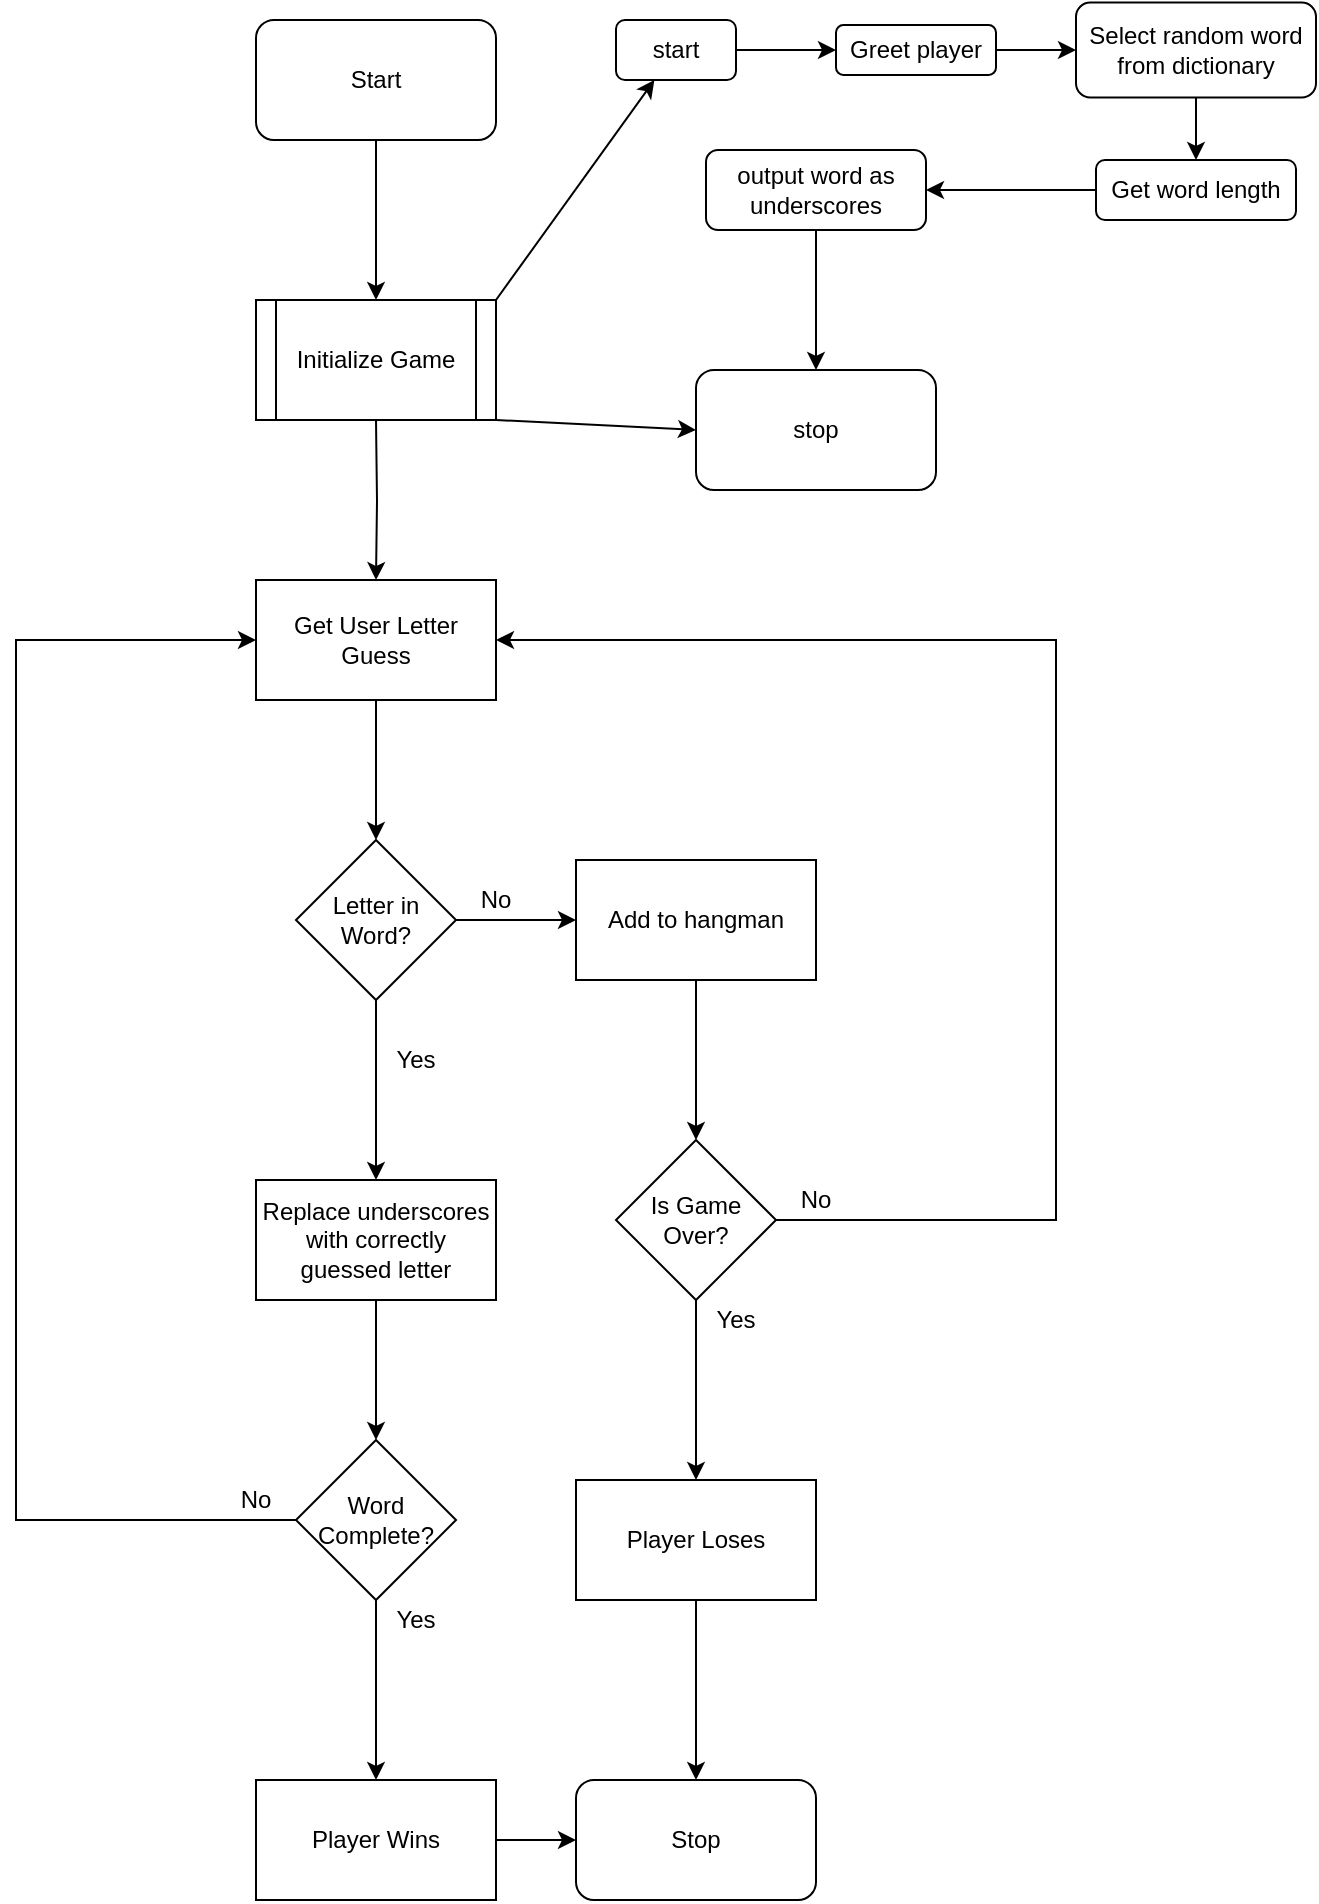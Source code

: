<mxfile version="14.8.1" type="github">
  <diagram id="v0ytFxab5EfhOOdm3xSH" name="Page-1">
    <mxGraphModel dx="1038" dy="547" grid="1" gridSize="10" guides="1" tooltips="1" connect="1" arrows="1" fold="1" page="1" pageScale="1" pageWidth="850" pageHeight="1100" math="0" shadow="0">
      <root>
        <mxCell id="0" />
        <mxCell id="1" parent="0" />
        <mxCell id="XSyNKEyvLyJn55U-GWas-3" value="" style="edgeStyle=orthogonalEdgeStyle;rounded=0;orthogonalLoop=1;jettySize=auto;html=1;" edge="1" parent="1" source="XSyNKEyvLyJn55U-GWas-1">
          <mxGeometry relative="1" as="geometry">
            <mxPoint x="300" y="160" as="targetPoint" />
          </mxGeometry>
        </mxCell>
        <mxCell id="XSyNKEyvLyJn55U-GWas-1" value="Start" style="rounded=1;whiteSpace=wrap;html=1;" vertex="1" parent="1">
          <mxGeometry x="240" y="20" width="120" height="60" as="geometry" />
        </mxCell>
        <mxCell id="XSyNKEyvLyJn55U-GWas-6" value="" style="edgeStyle=orthogonalEdgeStyle;rounded=0;orthogonalLoop=1;jettySize=auto;html=1;" edge="1" parent="1" target="XSyNKEyvLyJn55U-GWas-5">
          <mxGeometry relative="1" as="geometry">
            <mxPoint x="300" y="220" as="sourcePoint" />
          </mxGeometry>
        </mxCell>
        <mxCell id="XSyNKEyvLyJn55U-GWas-8" value="" style="edgeStyle=orthogonalEdgeStyle;rounded=0;orthogonalLoop=1;jettySize=auto;html=1;" edge="1" parent="1" source="XSyNKEyvLyJn55U-GWas-5" target="XSyNKEyvLyJn55U-GWas-7">
          <mxGeometry relative="1" as="geometry" />
        </mxCell>
        <mxCell id="XSyNKEyvLyJn55U-GWas-5" value="Get User Letter Guess" style="whiteSpace=wrap;html=1;rounded=0;" vertex="1" parent="1">
          <mxGeometry x="240" y="300" width="120" height="60" as="geometry" />
        </mxCell>
        <mxCell id="XSyNKEyvLyJn55U-GWas-10" value="" style="edgeStyle=orthogonalEdgeStyle;rounded=0;orthogonalLoop=1;jettySize=auto;html=1;" edge="1" parent="1" source="XSyNKEyvLyJn55U-GWas-7" target="XSyNKEyvLyJn55U-GWas-9">
          <mxGeometry relative="1" as="geometry" />
        </mxCell>
        <mxCell id="XSyNKEyvLyJn55U-GWas-20" value="" style="edgeStyle=orthogonalEdgeStyle;rounded=0;orthogonalLoop=1;jettySize=auto;html=1;" edge="1" parent="1" source="XSyNKEyvLyJn55U-GWas-7" target="XSyNKEyvLyJn55U-GWas-19">
          <mxGeometry relative="1" as="geometry" />
        </mxCell>
        <mxCell id="XSyNKEyvLyJn55U-GWas-7" value="Letter in Word?" style="rhombus;whiteSpace=wrap;html=1;rounded=0;" vertex="1" parent="1">
          <mxGeometry x="260" y="430" width="80" height="80" as="geometry" />
        </mxCell>
        <mxCell id="XSyNKEyvLyJn55U-GWas-13" value="" style="edgeStyle=orthogonalEdgeStyle;rounded=0;orthogonalLoop=1;jettySize=auto;html=1;" edge="1" parent="1" source="XSyNKEyvLyJn55U-GWas-9" target="XSyNKEyvLyJn55U-GWas-12">
          <mxGeometry relative="1" as="geometry" />
        </mxCell>
        <mxCell id="XSyNKEyvLyJn55U-GWas-9" value="Replace underscores with correctly guessed letter" style="whiteSpace=wrap;html=1;rounded=0;" vertex="1" parent="1">
          <mxGeometry x="240" y="600" width="120" height="60" as="geometry" />
        </mxCell>
        <mxCell id="XSyNKEyvLyJn55U-GWas-11" value="Yes" style="text;html=1;strokeColor=none;fillColor=none;align=center;verticalAlign=middle;whiteSpace=wrap;rounded=0;" vertex="1" parent="1">
          <mxGeometry x="300" y="530" width="40" height="20" as="geometry" />
        </mxCell>
        <mxCell id="XSyNKEyvLyJn55U-GWas-14" style="edgeStyle=orthogonalEdgeStyle;rounded=0;orthogonalLoop=1;jettySize=auto;html=1;exitX=0;exitY=0.5;exitDx=0;exitDy=0;entryX=0;entryY=0.5;entryDx=0;entryDy=0;" edge="1" parent="1" source="XSyNKEyvLyJn55U-GWas-12" target="XSyNKEyvLyJn55U-GWas-5">
          <mxGeometry relative="1" as="geometry">
            <Array as="points">
              <mxPoint x="120" y="770" />
              <mxPoint x="120" y="330" />
            </Array>
          </mxGeometry>
        </mxCell>
        <mxCell id="XSyNKEyvLyJn55U-GWas-17" value="" style="edgeStyle=orthogonalEdgeStyle;rounded=0;orthogonalLoop=1;jettySize=auto;html=1;" edge="1" parent="1" source="XSyNKEyvLyJn55U-GWas-12" target="XSyNKEyvLyJn55U-GWas-16">
          <mxGeometry relative="1" as="geometry" />
        </mxCell>
        <mxCell id="XSyNKEyvLyJn55U-GWas-12" value="Word Complete?" style="rhombus;whiteSpace=wrap;html=1;rounded=0;" vertex="1" parent="1">
          <mxGeometry x="260" y="730" width="80" height="80" as="geometry" />
        </mxCell>
        <mxCell id="XSyNKEyvLyJn55U-GWas-15" value="No" style="text;html=1;strokeColor=none;fillColor=none;align=center;verticalAlign=middle;whiteSpace=wrap;rounded=0;" vertex="1" parent="1">
          <mxGeometry x="220" y="750" width="40" height="20" as="geometry" />
        </mxCell>
        <mxCell id="XSyNKEyvLyJn55U-GWas-45" style="edgeStyle=orthogonalEdgeStyle;rounded=0;orthogonalLoop=1;jettySize=auto;html=1;exitX=1;exitY=0.5;exitDx=0;exitDy=0;entryX=0;entryY=0.5;entryDx=0;entryDy=0;" edge="1" parent="1" source="XSyNKEyvLyJn55U-GWas-16" target="XSyNKEyvLyJn55U-GWas-44">
          <mxGeometry relative="1" as="geometry" />
        </mxCell>
        <mxCell id="XSyNKEyvLyJn55U-GWas-16" value="Player Wins" style="whiteSpace=wrap;html=1;rounded=0;" vertex="1" parent="1">
          <mxGeometry x="240" y="900" width="120" height="60" as="geometry" />
        </mxCell>
        <mxCell id="XSyNKEyvLyJn55U-GWas-18" value="Yes" style="text;html=1;strokeColor=none;fillColor=none;align=center;verticalAlign=middle;whiteSpace=wrap;rounded=0;" vertex="1" parent="1">
          <mxGeometry x="300" y="810" width="40" height="20" as="geometry" />
        </mxCell>
        <mxCell id="XSyNKEyvLyJn55U-GWas-23" value="" style="edgeStyle=orthogonalEdgeStyle;rounded=0;orthogonalLoop=1;jettySize=auto;html=1;" edge="1" parent="1" source="XSyNKEyvLyJn55U-GWas-19" target="XSyNKEyvLyJn55U-GWas-22">
          <mxGeometry relative="1" as="geometry" />
        </mxCell>
        <mxCell id="XSyNKEyvLyJn55U-GWas-19" value="Add to hangman" style="whiteSpace=wrap;html=1;rounded=0;" vertex="1" parent="1">
          <mxGeometry x="400" y="440" width="120" height="60" as="geometry" />
        </mxCell>
        <mxCell id="XSyNKEyvLyJn55U-GWas-21" value="No" style="text;html=1;strokeColor=none;fillColor=none;align=center;verticalAlign=middle;whiteSpace=wrap;rounded=0;" vertex="1" parent="1">
          <mxGeometry x="340" y="450" width="40" height="20" as="geometry" />
        </mxCell>
        <mxCell id="XSyNKEyvLyJn55U-GWas-24" style="edgeStyle=orthogonalEdgeStyle;rounded=0;orthogonalLoop=1;jettySize=auto;html=1;exitX=1;exitY=0.5;exitDx=0;exitDy=0;entryX=1;entryY=0.5;entryDx=0;entryDy=0;" edge="1" parent="1" source="XSyNKEyvLyJn55U-GWas-22" target="XSyNKEyvLyJn55U-GWas-5">
          <mxGeometry relative="1" as="geometry">
            <Array as="points">
              <mxPoint x="640" y="620" />
              <mxPoint x="640" y="330" />
            </Array>
          </mxGeometry>
        </mxCell>
        <mxCell id="XSyNKEyvLyJn55U-GWas-27" value="" style="edgeStyle=orthogonalEdgeStyle;rounded=0;orthogonalLoop=1;jettySize=auto;html=1;" edge="1" parent="1" source="XSyNKEyvLyJn55U-GWas-22" target="XSyNKEyvLyJn55U-GWas-26">
          <mxGeometry relative="1" as="geometry" />
        </mxCell>
        <mxCell id="XSyNKEyvLyJn55U-GWas-22" value="Is Game Over?" style="rhombus;whiteSpace=wrap;html=1;rounded=0;" vertex="1" parent="1">
          <mxGeometry x="420" y="580" width="80" height="80" as="geometry" />
        </mxCell>
        <mxCell id="XSyNKEyvLyJn55U-GWas-25" value="No" style="text;html=1;strokeColor=none;fillColor=none;align=center;verticalAlign=middle;whiteSpace=wrap;rounded=0;" vertex="1" parent="1">
          <mxGeometry x="500" y="600" width="40" height="20" as="geometry" />
        </mxCell>
        <mxCell id="XSyNKEyvLyJn55U-GWas-46" style="edgeStyle=orthogonalEdgeStyle;rounded=0;orthogonalLoop=1;jettySize=auto;html=1;exitX=0.5;exitY=1;exitDx=0;exitDy=0;entryX=0.5;entryY=0;entryDx=0;entryDy=0;" edge="1" parent="1" source="XSyNKEyvLyJn55U-GWas-26" target="XSyNKEyvLyJn55U-GWas-44">
          <mxGeometry relative="1" as="geometry" />
        </mxCell>
        <mxCell id="XSyNKEyvLyJn55U-GWas-26" value="Player Loses" style="whiteSpace=wrap;html=1;rounded=0;" vertex="1" parent="1">
          <mxGeometry x="400" y="750" width="120" height="60" as="geometry" />
        </mxCell>
        <mxCell id="XSyNKEyvLyJn55U-GWas-28" value="Yes" style="text;html=1;strokeColor=none;fillColor=none;align=center;verticalAlign=middle;whiteSpace=wrap;rounded=0;" vertex="1" parent="1">
          <mxGeometry x="460" y="660" width="40" height="20" as="geometry" />
        </mxCell>
        <mxCell id="XSyNKEyvLyJn55U-GWas-29" value="Initialize Game" style="shape=process;whiteSpace=wrap;html=1;backgroundOutline=1;size=0.083;" vertex="1" parent="1">
          <mxGeometry x="240" y="160" width="120" height="60" as="geometry" />
        </mxCell>
        <mxCell id="XSyNKEyvLyJn55U-GWas-30" value="" style="endArrow=classic;html=1;" edge="1" parent="1" target="XSyNKEyvLyJn55U-GWas-31">
          <mxGeometry width="50" height="50" relative="1" as="geometry">
            <mxPoint x="360" y="160" as="sourcePoint" />
            <mxPoint x="480" y="50" as="targetPoint" />
          </mxGeometry>
        </mxCell>
        <mxCell id="XSyNKEyvLyJn55U-GWas-33" value="" style="edgeStyle=orthogonalEdgeStyle;rounded=0;orthogonalLoop=1;jettySize=auto;html=1;" edge="1" parent="1" source="XSyNKEyvLyJn55U-GWas-31" target="XSyNKEyvLyJn55U-GWas-32">
          <mxGeometry relative="1" as="geometry" />
        </mxCell>
        <mxCell id="XSyNKEyvLyJn55U-GWas-31" value="start" style="rounded=1;whiteSpace=wrap;html=1;" vertex="1" parent="1">
          <mxGeometry x="420" y="20" width="60" height="30" as="geometry" />
        </mxCell>
        <mxCell id="XSyNKEyvLyJn55U-GWas-35" value="" style="edgeStyle=orthogonalEdgeStyle;rounded=0;orthogonalLoop=1;jettySize=auto;html=1;" edge="1" parent="1" source="XSyNKEyvLyJn55U-GWas-32" target="XSyNKEyvLyJn55U-GWas-34">
          <mxGeometry relative="1" as="geometry" />
        </mxCell>
        <mxCell id="XSyNKEyvLyJn55U-GWas-32" value="Greet player" style="whiteSpace=wrap;html=1;rounded=1;" vertex="1" parent="1">
          <mxGeometry x="530" y="22.5" width="80" height="25" as="geometry" />
        </mxCell>
        <mxCell id="XSyNKEyvLyJn55U-GWas-37" value="" style="edgeStyle=orthogonalEdgeStyle;rounded=0;orthogonalLoop=1;jettySize=auto;html=1;entryX=0.5;entryY=0;entryDx=0;entryDy=0;" edge="1" parent="1" source="XSyNKEyvLyJn55U-GWas-34" target="XSyNKEyvLyJn55U-GWas-38">
          <mxGeometry relative="1" as="geometry">
            <mxPoint x="710" y="100" as="targetPoint" />
          </mxGeometry>
        </mxCell>
        <mxCell id="XSyNKEyvLyJn55U-GWas-34" value="Select random word from dictionary" style="whiteSpace=wrap;html=1;rounded=1;" vertex="1" parent="1">
          <mxGeometry x="650" y="11.25" width="120" height="47.5" as="geometry" />
        </mxCell>
        <mxCell id="XSyNKEyvLyJn55U-GWas-40" value="" style="edgeStyle=orthogonalEdgeStyle;rounded=0;orthogonalLoop=1;jettySize=auto;html=1;" edge="1" parent="1" source="XSyNKEyvLyJn55U-GWas-38" target="XSyNKEyvLyJn55U-GWas-39">
          <mxGeometry relative="1" as="geometry" />
        </mxCell>
        <mxCell id="XSyNKEyvLyJn55U-GWas-38" value="Get word length" style="rounded=1;whiteSpace=wrap;html=1;" vertex="1" parent="1">
          <mxGeometry x="660" y="90" width="100" height="30" as="geometry" />
        </mxCell>
        <mxCell id="XSyNKEyvLyJn55U-GWas-42" value="" style="edgeStyle=orthogonalEdgeStyle;rounded=0;orthogonalLoop=1;jettySize=auto;html=1;" edge="1" parent="1" source="XSyNKEyvLyJn55U-GWas-39" target="XSyNKEyvLyJn55U-GWas-41">
          <mxGeometry relative="1" as="geometry" />
        </mxCell>
        <mxCell id="XSyNKEyvLyJn55U-GWas-39" value="output word as underscores" style="whiteSpace=wrap;html=1;rounded=1;" vertex="1" parent="1">
          <mxGeometry x="465" y="85" width="110" height="40" as="geometry" />
        </mxCell>
        <mxCell id="XSyNKEyvLyJn55U-GWas-41" value="stop" style="whiteSpace=wrap;html=1;rounded=1;" vertex="1" parent="1">
          <mxGeometry x="460" y="195" width="120" height="60" as="geometry" />
        </mxCell>
        <mxCell id="XSyNKEyvLyJn55U-GWas-43" value="" style="endArrow=classic;html=1;exitX=1;exitY=1;exitDx=0;exitDy=0;entryX=0;entryY=0.5;entryDx=0;entryDy=0;" edge="1" parent="1" source="XSyNKEyvLyJn55U-GWas-29" target="XSyNKEyvLyJn55U-GWas-41">
          <mxGeometry width="50" height="50" relative="1" as="geometry">
            <mxPoint x="360" y="230" as="sourcePoint" />
            <mxPoint x="410" y="180" as="targetPoint" />
          </mxGeometry>
        </mxCell>
        <mxCell id="XSyNKEyvLyJn55U-GWas-44" value="Stop" style="rounded=1;whiteSpace=wrap;html=1;" vertex="1" parent="1">
          <mxGeometry x="400" y="900" width="120" height="60" as="geometry" />
        </mxCell>
      </root>
    </mxGraphModel>
  </diagram>
</mxfile>
